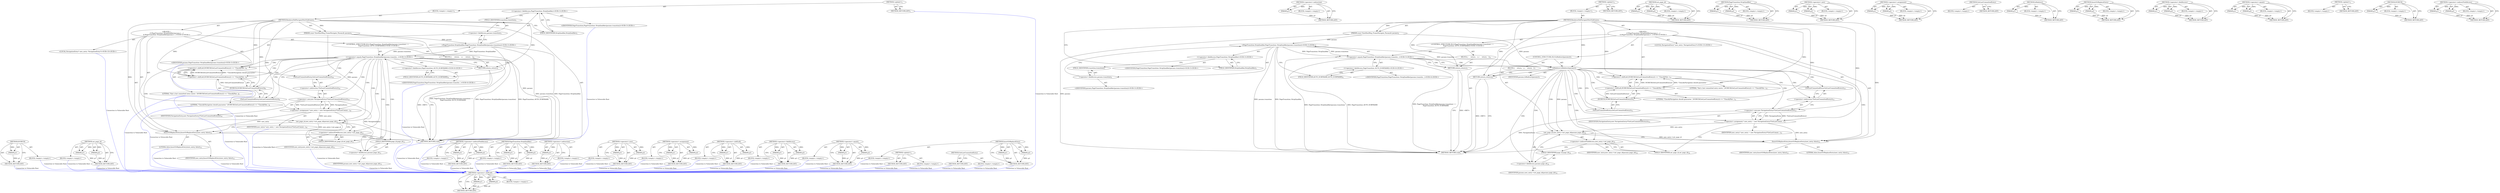 digraph "InsertOrReplaceEntry" {
vulnerable_99 [label=<(METHOD,&lt;operator&gt;.shiftLeft)>];
vulnerable_100 [label=<(PARAM,p1)>];
vulnerable_101 [label=<(PARAM,p2)>];
vulnerable_102 [label=<(BLOCK,&lt;empty&gt;,&lt;empty&gt;)>];
vulnerable_103 [label=<(METHOD_RETURN,ANY)>];
vulnerable_121 [label=<(METHOD,&lt;operator&gt;.indirection)>];
vulnerable_122 [label=<(PARAM,p1)>];
vulnerable_123 [label=<(BLOCK,&lt;empty&gt;,&lt;empty&gt;)>];
vulnerable_124 [label=<(METHOD_RETURN,ANY)>];
vulnerable_6 [label=<(METHOD,&lt;global&gt;)<SUB>1</SUB>>];
vulnerable_7 [label=<(BLOCK,&lt;empty&gt;,&lt;empty&gt;)<SUB>1</SUB>>];
vulnerable_8 [label=<(METHOD,RendererDidNavigateNewSubframe)<SUB>1</SUB>>];
vulnerable_9 [label=<(PARAM,const ViewHostMsg_FrameNavigate_Params&amp; params)<SUB>2</SUB>>];
vulnerable_10 [label="<(BLOCK,{
  if (PageTransition::StripQualifier(params.t...,{
  if (PageTransition::StripQualifier(params.t...)<SUB>2</SUB>>"];
vulnerable_11 [label="<(CONTROL_STRUCTURE,IF,if (PageTransition::StripQualifier(params.transition) ==
      PageTransition::AUTO_SUBFRAME))<SUB>3</SUB>>"];
vulnerable_12 [label="<(&lt;operator&gt;.equals,PageTransition::StripQualifier(params.transitio...)<SUB>3</SUB>>"];
vulnerable_13 [label="<(PageTransition.StripQualifier,PageTransition::StripQualifier(params.transition))<SUB>3</SUB>>"];
vulnerable_14 [label="<(&lt;operator&gt;.fieldAccess,PageTransition::StripQualifier)<SUB>3</SUB>>"];
vulnerable_15 [label="<(IDENTIFIER,PageTransition,PageTransition::StripQualifier(params.transition))<SUB>3</SUB>>"];
vulnerable_16 [label=<(FIELD_IDENTIFIER,StripQualifier,StripQualifier)<SUB>3</SUB>>];
vulnerable_17 [label=<(&lt;operator&gt;.fieldAccess,params.transition)<SUB>3</SUB>>];
vulnerable_18 [label="<(IDENTIFIER,params,PageTransition::StripQualifier(params.transition))<SUB>3</SUB>>"];
vulnerable_19 [label=<(FIELD_IDENTIFIER,transition,transition)<SUB>3</SUB>>];
vulnerable_20 [label="<(&lt;operator&gt;.fieldAccess,PageTransition::AUTO_SUBFRAME)<SUB>4</SUB>>"];
vulnerable_21 [label="<(IDENTIFIER,PageTransition,PageTransition::StripQualifier(params.transitio...)<SUB>4</SUB>>"];
vulnerable_22 [label=<(FIELD_IDENTIFIER,AUTO_SUBFRAME,AUTO_SUBFRAME)<SUB>4</SUB>>];
vulnerable_23 [label=<(BLOCK,{
     return;
   },{
     return;
   })<SUB>4</SUB>>];
vulnerable_24 [label=<(RETURN,return;,return;)<SUB>5</SUB>>];
vulnerable_25 [label=<(CONTROL_STRUCTURE,IF,if (IsRedirect(params)))<SUB>7</SUB>>];
vulnerable_26 [label=<(IsRedirect,IsRedirect(params))<SUB>7</SUB>>];
vulnerable_27 [label=<(IDENTIFIER,params,IsRedirect(params))<SUB>7</SUB>>];
vulnerable_28 [label=<(BLOCK,{
    return;
  },{
    return;
  })<SUB>7</SUB>>];
vulnerable_29 [label=<(RETURN,return;,return;)<SUB>8</SUB>>];
vulnerable_30 [label=<(&lt;operator&gt;.shiftLeft,DCHECK(GetLastCommittedEntry()) &lt;&lt; &quot;ClassifyNav...)<SUB>11</SUB>>];
vulnerable_31 [label=<(&lt;operator&gt;.shiftLeft,DCHECK(GetLastCommittedEntry()) &lt;&lt; &quot;ClassifyNav...)<SUB>11</SUB>>];
vulnerable_32 [label=<(DCHECK,DCHECK(GetLastCommittedEntry()))<SUB>11</SUB>>];
vulnerable_33 [label=<(GetLastCommittedEntry,GetLastCommittedEntry())<SUB>11</SUB>>];
vulnerable_34 [label=<(LITERAL,&quot;ClassifyNavigation should guarantee &quot;,DCHECK(GetLastCommittedEntry()) &lt;&lt; &quot;ClassifyNav...)<SUB>11</SUB>>];
vulnerable_35 [label=<(LITERAL,&quot;that a last committed entry exists.&quot;,DCHECK(GetLastCommittedEntry()) &lt;&lt; &quot;ClassifyNav...)<SUB>12</SUB>>];
vulnerable_36 [label="<(LOCAL,NavigationEntry* new_entry: NavigationEntry*)<SUB>13</SUB>>"];
vulnerable_37 [label=<(&lt;operator&gt;.assignment,* new_entry = new NavigationEntry(*GetLastCommi...)<SUB>13</SUB>>];
vulnerable_38 [label=<(IDENTIFIER,new_entry,* new_entry = new NavigationEntry(*GetLastCommi...)<SUB>13</SUB>>];
vulnerable_39 [label=<(&lt;operator&gt;.new,new NavigationEntry(*GetLastCommittedEntry()))<SUB>13</SUB>>];
vulnerable_40 [label=<(IDENTIFIER,NavigationEntry,new NavigationEntry(*GetLastCommittedEntry()))<SUB>13</SUB>>];
vulnerable_41 [label=<(&lt;operator&gt;.indirection,*GetLastCommittedEntry())<SUB>13</SUB>>];
vulnerable_42 [label=<(GetLastCommittedEntry,GetLastCommittedEntry())<SUB>13</SUB>>];
vulnerable_43 [label=<(set_page_id,new_entry-&gt;set_page_id(params.page_id))<SUB>14</SUB>>];
vulnerable_44 [label=<(&lt;operator&gt;.indirectFieldAccess,new_entry-&gt;set_page_id)<SUB>14</SUB>>];
vulnerable_45 [label=<(IDENTIFIER,new_entry,new_entry-&gt;set_page_id(params.page_id))<SUB>14</SUB>>];
vulnerable_46 [label=<(FIELD_IDENTIFIER,set_page_id,set_page_id)<SUB>14</SUB>>];
vulnerable_47 [label=<(&lt;operator&gt;.fieldAccess,params.page_id)<SUB>14</SUB>>];
vulnerable_48 [label=<(IDENTIFIER,params,new_entry-&gt;set_page_id(params.page_id))<SUB>14</SUB>>];
vulnerable_49 [label=<(FIELD_IDENTIFIER,page_id,page_id)<SUB>14</SUB>>];
vulnerable_50 [label=<(InsertOrReplaceEntry,InsertOrReplaceEntry(new_entry, false))<SUB>15</SUB>>];
vulnerable_51 [label=<(IDENTIFIER,new_entry,InsertOrReplaceEntry(new_entry, false))<SUB>15</SUB>>];
vulnerable_52 [label=<(LITERAL,false,InsertOrReplaceEntry(new_entry, false))<SUB>15</SUB>>];
vulnerable_53 [label=<(METHOD_RETURN,void)<SUB>1</SUB>>];
vulnerable_55 [label=<(METHOD_RETURN,ANY)<SUB>1</SUB>>];
vulnerable_125 [label=<(METHOD,set_page_id)>];
vulnerable_126 [label=<(PARAM,p1)>];
vulnerable_127 [label=<(PARAM,p2)>];
vulnerable_128 [label=<(BLOCK,&lt;empty&gt;,&lt;empty&gt;)>];
vulnerable_129 [label=<(METHOD_RETURN,ANY)>];
vulnerable_85 [label=<(METHOD,PageTransition.StripQualifier)>];
vulnerable_86 [label=<(PARAM,p1)>];
vulnerable_87 [label=<(PARAM,p2)>];
vulnerable_88 [label=<(BLOCK,&lt;empty&gt;,&lt;empty&gt;)>];
vulnerable_89 [label=<(METHOD_RETURN,ANY)>];
vulnerable_116 [label=<(METHOD,&lt;operator&gt;.new)>];
vulnerable_117 [label=<(PARAM,p1)>];
vulnerable_118 [label=<(PARAM,p2)>];
vulnerable_119 [label=<(BLOCK,&lt;empty&gt;,&lt;empty&gt;)>];
vulnerable_120 [label=<(METHOD_RETURN,ANY)>];
vulnerable_111 [label=<(METHOD,&lt;operator&gt;.assignment)>];
vulnerable_112 [label=<(PARAM,p1)>];
vulnerable_113 [label=<(PARAM,p2)>];
vulnerable_114 [label=<(BLOCK,&lt;empty&gt;,&lt;empty&gt;)>];
vulnerable_115 [label=<(METHOD_RETURN,ANY)>];
vulnerable_108 [label=<(METHOD,GetLastCommittedEntry)>];
vulnerable_109 [label=<(BLOCK,&lt;empty&gt;,&lt;empty&gt;)>];
vulnerable_110 [label=<(METHOD_RETURN,ANY)>];
vulnerable_95 [label=<(METHOD,IsRedirect)>];
vulnerable_96 [label=<(PARAM,p1)>];
vulnerable_97 [label=<(BLOCK,&lt;empty&gt;,&lt;empty&gt;)>];
vulnerable_98 [label=<(METHOD_RETURN,ANY)>];
vulnerable_135 [label=<(METHOD,InsertOrReplaceEntry)>];
vulnerable_136 [label=<(PARAM,p1)>];
vulnerable_137 [label=<(PARAM,p2)>];
vulnerable_138 [label=<(BLOCK,&lt;empty&gt;,&lt;empty&gt;)>];
vulnerable_139 [label=<(METHOD_RETURN,ANY)>];
vulnerable_90 [label=<(METHOD,&lt;operator&gt;.fieldAccess)>];
vulnerable_91 [label=<(PARAM,p1)>];
vulnerable_92 [label=<(PARAM,p2)>];
vulnerable_93 [label=<(BLOCK,&lt;empty&gt;,&lt;empty&gt;)>];
vulnerable_94 [label=<(METHOD_RETURN,ANY)>];
vulnerable_80 [label=<(METHOD,&lt;operator&gt;.equals)>];
vulnerable_81 [label=<(PARAM,p1)>];
vulnerable_82 [label=<(PARAM,p2)>];
vulnerable_83 [label=<(BLOCK,&lt;empty&gt;,&lt;empty&gt;)>];
vulnerable_84 [label=<(METHOD_RETURN,ANY)>];
vulnerable_74 [label=<(METHOD,&lt;global&gt;)<SUB>1</SUB>>];
vulnerable_75 [label=<(BLOCK,&lt;empty&gt;,&lt;empty&gt;)>];
vulnerable_76 [label=<(METHOD_RETURN,ANY)>];
vulnerable_104 [label=<(METHOD,DCHECK)>];
vulnerable_105 [label=<(PARAM,p1)>];
vulnerable_106 [label=<(BLOCK,&lt;empty&gt;,&lt;empty&gt;)>];
vulnerable_107 [label=<(METHOD_RETURN,ANY)>];
vulnerable_130 [label=<(METHOD,&lt;operator&gt;.indirectFieldAccess)>];
vulnerable_131 [label=<(PARAM,p1)>];
vulnerable_132 [label=<(PARAM,p2)>];
vulnerable_133 [label=<(BLOCK,&lt;empty&gt;,&lt;empty&gt;)>];
vulnerable_134 [label=<(METHOD_RETURN,ANY)>];
fixed_95 [label=<(METHOD,DCHECK)>];
fixed_96 [label=<(PARAM,p1)>];
fixed_97 [label=<(BLOCK,&lt;empty&gt;,&lt;empty&gt;)>];
fixed_98 [label=<(METHOD_RETURN,ANY)>];
fixed_116 [label=<(METHOD,set_page_id)>];
fixed_117 [label=<(PARAM,p1)>];
fixed_118 [label=<(PARAM,p2)>];
fixed_119 [label=<(BLOCK,&lt;empty&gt;,&lt;empty&gt;)>];
fixed_120 [label=<(METHOD_RETURN,ANY)>];
fixed_6 [label=<(METHOD,&lt;global&gt;)<SUB>1</SUB>>];
fixed_7 [label=<(BLOCK,&lt;empty&gt;,&lt;empty&gt;)<SUB>1</SUB>>];
fixed_8 [label=<(METHOD,RendererDidNavigateNewSubframe)<SUB>1</SUB>>];
fixed_9 [label=<(PARAM,const ViewHostMsg_FrameNavigate_Params&amp; params)<SUB>2</SUB>>];
fixed_10 [label="<(BLOCK,{
  if (PageTransition::StripQualifier(params.t...,{
  if (PageTransition::StripQualifier(params.t...)<SUB>2</SUB>>"];
fixed_11 [label="<(CONTROL_STRUCTURE,IF,if (PageTransition::StripQualifier(params.transition) ==
      PageTransition::AUTO_SUBFRAME))<SUB>3</SUB>>"];
fixed_12 [label="<(&lt;operator&gt;.equals,PageTransition::StripQualifier(params.transitio...)<SUB>3</SUB>>"];
fixed_13 [label="<(PageTransition.StripQualifier,PageTransition::StripQualifier(params.transition))<SUB>3</SUB>>"];
fixed_14 [label="<(&lt;operator&gt;.fieldAccess,PageTransition::StripQualifier)<SUB>3</SUB>>"];
fixed_15 [label="<(IDENTIFIER,PageTransition,PageTransition::StripQualifier(params.transition))<SUB>3</SUB>>"];
fixed_16 [label=<(FIELD_IDENTIFIER,StripQualifier,StripQualifier)<SUB>3</SUB>>];
fixed_17 [label=<(&lt;operator&gt;.fieldAccess,params.transition)<SUB>3</SUB>>];
fixed_18 [label="<(IDENTIFIER,params,PageTransition::StripQualifier(params.transition))<SUB>3</SUB>>"];
fixed_19 [label=<(FIELD_IDENTIFIER,transition,transition)<SUB>3</SUB>>];
fixed_20 [label="<(&lt;operator&gt;.fieldAccess,PageTransition::AUTO_SUBFRAME)<SUB>4</SUB>>"];
fixed_21 [label="<(IDENTIFIER,PageTransition,PageTransition::StripQualifier(params.transitio...)<SUB>4</SUB>>"];
fixed_22 [label=<(FIELD_IDENTIFIER,AUTO_SUBFRAME,AUTO_SUBFRAME)<SUB>4</SUB>>];
fixed_23 [label=<(BLOCK,{
     return;
   },{
     return;
   })<SUB>4</SUB>>];
fixed_24 [label=<(RETURN,return;,return;)<SUB>5</SUB>>];
fixed_25 [label=<(&lt;operator&gt;.shiftLeft,DCHECK(GetLastCommittedEntry()) &lt;&lt; &quot;ClassifyNav...)<SUB>8</SUB>>];
fixed_26 [label=<(&lt;operator&gt;.shiftLeft,DCHECK(GetLastCommittedEntry()) &lt;&lt; &quot;ClassifyNav...)<SUB>8</SUB>>];
fixed_27 [label=<(DCHECK,DCHECK(GetLastCommittedEntry()))<SUB>8</SUB>>];
fixed_28 [label=<(GetLastCommittedEntry,GetLastCommittedEntry())<SUB>8</SUB>>];
fixed_29 [label=<(LITERAL,&quot;ClassifyNavigation should guarantee &quot;,DCHECK(GetLastCommittedEntry()) &lt;&lt; &quot;ClassifyNav...)<SUB>8</SUB>>];
fixed_30 [label=<(LITERAL,&quot;that a last committed entry exists.&quot;,DCHECK(GetLastCommittedEntry()) &lt;&lt; &quot;ClassifyNav...)<SUB>9</SUB>>];
fixed_31 [label="<(LOCAL,NavigationEntry* new_entry: NavigationEntry*)<SUB>10</SUB>>"];
fixed_32 [label=<(&lt;operator&gt;.assignment,* new_entry = new NavigationEntry(*GetLastCommi...)<SUB>10</SUB>>];
fixed_33 [label=<(IDENTIFIER,new_entry,* new_entry = new NavigationEntry(*GetLastCommi...)<SUB>10</SUB>>];
fixed_34 [label=<(&lt;operator&gt;.new,new NavigationEntry(*GetLastCommittedEntry()))<SUB>10</SUB>>];
fixed_35 [label=<(IDENTIFIER,NavigationEntry,new NavigationEntry(*GetLastCommittedEntry()))<SUB>10</SUB>>];
fixed_36 [label=<(&lt;operator&gt;.indirection,*GetLastCommittedEntry())<SUB>10</SUB>>];
fixed_37 [label=<(GetLastCommittedEntry,GetLastCommittedEntry())<SUB>10</SUB>>];
fixed_38 [label=<(set_page_id,new_entry-&gt;set_page_id(params.page_id))<SUB>11</SUB>>];
fixed_39 [label=<(&lt;operator&gt;.indirectFieldAccess,new_entry-&gt;set_page_id)<SUB>11</SUB>>];
fixed_40 [label=<(IDENTIFIER,new_entry,new_entry-&gt;set_page_id(params.page_id))<SUB>11</SUB>>];
fixed_41 [label=<(FIELD_IDENTIFIER,set_page_id,set_page_id)<SUB>11</SUB>>];
fixed_42 [label=<(&lt;operator&gt;.fieldAccess,params.page_id)<SUB>11</SUB>>];
fixed_43 [label=<(IDENTIFIER,params,new_entry-&gt;set_page_id(params.page_id))<SUB>11</SUB>>];
fixed_44 [label=<(FIELD_IDENTIFIER,page_id,page_id)<SUB>11</SUB>>];
fixed_45 [label=<(InsertOrReplaceEntry,InsertOrReplaceEntry(new_entry, false))<SUB>12</SUB>>];
fixed_46 [label=<(IDENTIFIER,new_entry,InsertOrReplaceEntry(new_entry, false))<SUB>12</SUB>>];
fixed_47 [label=<(LITERAL,false,InsertOrReplaceEntry(new_entry, false))<SUB>12</SUB>>];
fixed_48 [label=<(METHOD_RETURN,void)<SUB>1</SUB>>];
fixed_50 [label=<(METHOD_RETURN,ANY)<SUB>1</SUB>>];
fixed_121 [label=<(METHOD,&lt;operator&gt;.indirectFieldAccess)>];
fixed_122 [label=<(PARAM,p1)>];
fixed_123 [label=<(PARAM,p2)>];
fixed_124 [label=<(BLOCK,&lt;empty&gt;,&lt;empty&gt;)>];
fixed_125 [label=<(METHOD_RETURN,ANY)>];
fixed_80 [label=<(METHOD,PageTransition.StripQualifier)>];
fixed_81 [label=<(PARAM,p1)>];
fixed_82 [label=<(PARAM,p2)>];
fixed_83 [label=<(BLOCK,&lt;empty&gt;,&lt;empty&gt;)>];
fixed_84 [label=<(METHOD_RETURN,ANY)>];
fixed_112 [label=<(METHOD,&lt;operator&gt;.indirection)>];
fixed_113 [label=<(PARAM,p1)>];
fixed_114 [label=<(BLOCK,&lt;empty&gt;,&lt;empty&gt;)>];
fixed_115 [label=<(METHOD_RETURN,ANY)>];
fixed_107 [label=<(METHOD,&lt;operator&gt;.new)>];
fixed_108 [label=<(PARAM,p1)>];
fixed_109 [label=<(PARAM,p2)>];
fixed_110 [label=<(BLOCK,&lt;empty&gt;,&lt;empty&gt;)>];
fixed_111 [label=<(METHOD_RETURN,ANY)>];
fixed_102 [label=<(METHOD,&lt;operator&gt;.assignment)>];
fixed_103 [label=<(PARAM,p1)>];
fixed_104 [label=<(PARAM,p2)>];
fixed_105 [label=<(BLOCK,&lt;empty&gt;,&lt;empty&gt;)>];
fixed_106 [label=<(METHOD_RETURN,ANY)>];
fixed_90 [label=<(METHOD,&lt;operator&gt;.shiftLeft)>];
fixed_91 [label=<(PARAM,p1)>];
fixed_92 [label=<(PARAM,p2)>];
fixed_93 [label=<(BLOCK,&lt;empty&gt;,&lt;empty&gt;)>];
fixed_94 [label=<(METHOD_RETURN,ANY)>];
fixed_85 [label=<(METHOD,&lt;operator&gt;.fieldAccess)>];
fixed_86 [label=<(PARAM,p1)>];
fixed_87 [label=<(PARAM,p2)>];
fixed_88 [label=<(BLOCK,&lt;empty&gt;,&lt;empty&gt;)>];
fixed_89 [label=<(METHOD_RETURN,ANY)>];
fixed_75 [label=<(METHOD,&lt;operator&gt;.equals)>];
fixed_76 [label=<(PARAM,p1)>];
fixed_77 [label=<(PARAM,p2)>];
fixed_78 [label=<(BLOCK,&lt;empty&gt;,&lt;empty&gt;)>];
fixed_79 [label=<(METHOD_RETURN,ANY)>];
fixed_69 [label=<(METHOD,&lt;global&gt;)<SUB>1</SUB>>];
fixed_70 [label=<(BLOCK,&lt;empty&gt;,&lt;empty&gt;)>];
fixed_71 [label=<(METHOD_RETURN,ANY)>];
fixed_99 [label=<(METHOD,GetLastCommittedEntry)>];
fixed_100 [label=<(BLOCK,&lt;empty&gt;,&lt;empty&gt;)>];
fixed_101 [label=<(METHOD_RETURN,ANY)>];
fixed_126 [label=<(METHOD,InsertOrReplaceEntry)>];
fixed_127 [label=<(PARAM,p1)>];
fixed_128 [label=<(PARAM,p2)>];
fixed_129 [label=<(BLOCK,&lt;empty&gt;,&lt;empty&gt;)>];
fixed_130 [label=<(METHOD_RETURN,ANY)>];
vulnerable_99 -> vulnerable_100  [key=0, label="AST: "];
vulnerable_99 -> vulnerable_100  [key=1, label="DDG: "];
vulnerable_99 -> vulnerable_102  [key=0, label="AST: "];
vulnerable_99 -> vulnerable_101  [key=0, label="AST: "];
vulnerable_99 -> vulnerable_101  [key=1, label="DDG: "];
vulnerable_99 -> vulnerable_103  [key=0, label="AST: "];
vulnerable_99 -> vulnerable_103  [key=1, label="CFG: "];
vulnerable_100 -> vulnerable_103  [key=0, label="DDG: p1"];
vulnerable_101 -> vulnerable_103  [key=0, label="DDG: p2"];
vulnerable_121 -> vulnerable_122  [key=0, label="AST: "];
vulnerable_121 -> vulnerable_122  [key=1, label="DDG: "];
vulnerable_121 -> vulnerable_123  [key=0, label="AST: "];
vulnerable_121 -> vulnerable_124  [key=0, label="AST: "];
vulnerable_121 -> vulnerable_124  [key=1, label="CFG: "];
vulnerable_122 -> vulnerable_124  [key=0, label="DDG: p1"];
vulnerable_6 -> vulnerable_7  [key=0, label="AST: "];
vulnerable_6 -> vulnerable_55  [key=0, label="AST: "];
vulnerable_6 -> vulnerable_55  [key=1, label="CFG: "];
vulnerable_7 -> vulnerable_8  [key=0, label="AST: "];
vulnerable_8 -> vulnerable_9  [key=0, label="AST: "];
vulnerable_8 -> vulnerable_9  [key=1, label="DDG: "];
vulnerable_8 -> vulnerable_10  [key=0, label="AST: "];
vulnerable_8 -> vulnerable_53  [key=0, label="AST: "];
vulnerable_8 -> vulnerable_16  [key=0, label="CFG: "];
vulnerable_8 -> vulnerable_30  [key=0, label="DDG: "];
vulnerable_8 -> vulnerable_50  [key=0, label="DDG: "];
vulnerable_8 -> vulnerable_24  [key=0, label="DDG: "];
vulnerable_8 -> vulnerable_26  [key=0, label="DDG: "];
vulnerable_8 -> vulnerable_29  [key=0, label="DDG: "];
vulnerable_8 -> vulnerable_31  [key=0, label="DDG: "];
vulnerable_8 -> vulnerable_39  [key=0, label="DDG: "];
vulnerable_8 -> vulnerable_32  [key=0, label="DDG: "];
vulnerable_9 -> vulnerable_53  [key=0, label="DDG: params"];
vulnerable_9 -> vulnerable_26  [key=0, label="DDG: params"];
vulnerable_9 -> vulnerable_13  [key=0, label="DDG: params"];
vulnerable_10 -> vulnerable_11  [key=0, label="AST: "];
vulnerable_10 -> vulnerable_25  [key=0, label="AST: "];
vulnerable_10 -> vulnerable_30  [key=0, label="AST: "];
vulnerable_10 -> vulnerable_36  [key=0, label="AST: "];
vulnerable_10 -> vulnerable_37  [key=0, label="AST: "];
vulnerable_10 -> vulnerable_43  [key=0, label="AST: "];
vulnerable_10 -> vulnerable_50  [key=0, label="AST: "];
vulnerable_11 -> vulnerable_12  [key=0, label="AST: "];
vulnerable_11 -> vulnerable_23  [key=0, label="AST: "];
vulnerable_12 -> vulnerable_13  [key=0, label="AST: "];
vulnerable_12 -> vulnerable_20  [key=0, label="AST: "];
vulnerable_12 -> vulnerable_24  [key=0, label="CFG: "];
vulnerable_12 -> vulnerable_24  [key=1, label="CDG: "];
vulnerable_12 -> vulnerable_26  [key=0, label="CFG: "];
vulnerable_12 -> vulnerable_26  [key=1, label="CDG: "];
vulnerable_12 -> vulnerable_53  [key=0, label="DDG: PageTransition::StripQualifier(params.transition)"];
vulnerable_12 -> vulnerable_53  [key=1, label="DDG: PageTransition::AUTO_SUBFRAME"];
vulnerable_12 -> vulnerable_53  [key=2, label="DDG: PageTransition::StripQualifier(params.transition) ==
      PageTransition::AUTO_SUBFRAME"];
vulnerable_13 -> vulnerable_14  [key=0, label="AST: "];
vulnerable_13 -> vulnerable_17  [key=0, label="AST: "];
vulnerable_13 -> vulnerable_22  [key=0, label="CFG: "];
vulnerable_13 -> vulnerable_53  [key=0, label="DDG: PageTransition::StripQualifier"];
vulnerable_13 -> vulnerable_53  [key=1, label="DDG: params.transition"];
vulnerable_13 -> vulnerable_12  [key=0, label="DDG: PageTransition::StripQualifier"];
vulnerable_13 -> vulnerable_12  [key=1, label="DDG: params.transition"];
vulnerable_13 -> vulnerable_26  [key=0, label="DDG: params.transition"];
vulnerable_14 -> vulnerable_15  [key=0, label="AST: "];
vulnerable_14 -> vulnerable_16  [key=0, label="AST: "];
vulnerable_14 -> vulnerable_19  [key=0, label="CFG: "];
vulnerable_16 -> vulnerable_14  [key=0, label="CFG: "];
vulnerable_17 -> vulnerable_18  [key=0, label="AST: "];
vulnerable_17 -> vulnerable_19  [key=0, label="AST: "];
vulnerable_17 -> vulnerable_13  [key=0, label="CFG: "];
vulnerable_19 -> vulnerable_17  [key=0, label="CFG: "];
vulnerable_20 -> vulnerable_21  [key=0, label="AST: "];
vulnerable_20 -> vulnerable_22  [key=0, label="AST: "];
vulnerable_20 -> vulnerable_12  [key=0, label="CFG: "];
vulnerable_22 -> vulnerable_20  [key=0, label="CFG: "];
vulnerable_23 -> vulnerable_24  [key=0, label="AST: "];
vulnerable_24 -> vulnerable_53  [key=0, label="CFG: "];
vulnerable_24 -> vulnerable_53  [key=1, label="DDG: &lt;RET&gt;"];
vulnerable_25 -> vulnerable_26  [key=0, label="AST: "];
vulnerable_25 -> vulnerable_28  [key=0, label="AST: "];
vulnerable_26 -> vulnerable_27  [key=0, label="AST: "];
vulnerable_26 -> vulnerable_29  [key=0, label="CFG: "];
vulnerable_26 -> vulnerable_29  [key=1, label="CDG: "];
vulnerable_26 -> vulnerable_33  [key=0, label="CFG: "];
vulnerable_26 -> vulnerable_33  [key=1, label="CDG: "];
vulnerable_26 -> vulnerable_43  [key=0, label="DDG: params"];
vulnerable_26 -> vulnerable_43  [key=1, label="CDG: "];
vulnerable_26 -> vulnerable_47  [key=0, label="CDG: "];
vulnerable_26 -> vulnerable_30  [key=0, label="CDG: "];
vulnerable_26 -> vulnerable_32  [key=0, label="CDG: "];
vulnerable_26 -> vulnerable_49  [key=0, label="CDG: "];
vulnerable_26 -> vulnerable_42  [key=0, label="CDG: "];
vulnerable_26 -> vulnerable_37  [key=0, label="CDG: "];
vulnerable_26 -> vulnerable_46  [key=0, label="CDG: "];
vulnerable_26 -> vulnerable_41  [key=0, label="CDG: "];
vulnerable_26 -> vulnerable_50  [key=0, label="CDG: "];
vulnerable_26 -> vulnerable_44  [key=0, label="CDG: "];
vulnerable_26 -> vulnerable_39  [key=0, label="CDG: "];
vulnerable_26 -> vulnerable_31  [key=0, label="CDG: "];
vulnerable_28 -> vulnerable_29  [key=0, label="AST: "];
vulnerable_29 -> vulnerable_53  [key=0, label="CFG: "];
vulnerable_29 -> vulnerable_53  [key=1, label="DDG: &lt;RET&gt;"];
vulnerable_30 -> vulnerable_31  [key=0, label="AST: "];
vulnerable_30 -> vulnerable_35  [key=0, label="AST: "];
vulnerable_30 -> vulnerable_42  [key=0, label="CFG: "];
vulnerable_31 -> vulnerable_32  [key=0, label="AST: "];
vulnerable_31 -> vulnerable_34  [key=0, label="AST: "];
vulnerable_31 -> vulnerable_30  [key=0, label="CFG: "];
vulnerable_31 -> vulnerable_30  [key=1, label="DDG: DCHECK(GetLastCommittedEntry())"];
vulnerable_31 -> vulnerable_30  [key=2, label="DDG: &quot;ClassifyNavigation should guarantee &quot;"];
vulnerable_32 -> vulnerable_33  [key=0, label="AST: "];
vulnerable_32 -> vulnerable_31  [key=0, label="CFG: "];
vulnerable_32 -> vulnerable_31  [key=1, label="DDG: GetLastCommittedEntry()"];
vulnerable_33 -> vulnerable_32  [key=0, label="CFG: "];
vulnerable_37 -> vulnerable_38  [key=0, label="AST: "];
vulnerable_37 -> vulnerable_39  [key=0, label="AST: "];
vulnerable_37 -> vulnerable_46  [key=0, label="CFG: "];
vulnerable_37 -> vulnerable_43  [key=0, label="DDG: new_entry"];
vulnerable_37 -> vulnerable_50  [key=0, label="DDG: new_entry"];
vulnerable_39 -> vulnerable_40  [key=0, label="AST: "];
vulnerable_39 -> vulnerable_41  [key=0, label="AST: "];
vulnerable_39 -> vulnerable_37  [key=0, label="CFG: "];
vulnerable_39 -> vulnerable_37  [key=1, label="DDG: NavigationEntry"];
vulnerable_39 -> vulnerable_37  [key=2, label="DDG: *GetLastCommittedEntry()"];
vulnerable_39 -> vulnerable_53  [key=0, label="DDG: NavigationEntry"];
vulnerable_41 -> vulnerable_42  [key=0, label="AST: "];
vulnerable_41 -> vulnerable_39  [key=0, label="CFG: "];
vulnerable_42 -> vulnerable_41  [key=0, label="CFG: "];
vulnerable_43 -> vulnerable_44  [key=0, label="AST: "];
vulnerable_43 -> vulnerable_47  [key=0, label="AST: "];
vulnerable_43 -> vulnerable_50  [key=0, label="CFG: "];
vulnerable_43 -> vulnerable_50  [key=1, label="DDG: new_entry-&gt;set_page_id"];
vulnerable_44 -> vulnerable_45  [key=0, label="AST: "];
vulnerable_44 -> vulnerable_46  [key=0, label="AST: "];
vulnerable_44 -> vulnerable_49  [key=0, label="CFG: "];
vulnerable_46 -> vulnerable_44  [key=0, label="CFG: "];
vulnerable_47 -> vulnerable_48  [key=0, label="AST: "];
vulnerable_47 -> vulnerable_49  [key=0, label="AST: "];
vulnerable_47 -> vulnerable_43  [key=0, label="CFG: "];
vulnerable_49 -> vulnerable_47  [key=0, label="CFG: "];
vulnerable_50 -> vulnerable_51  [key=0, label="AST: "];
vulnerable_50 -> vulnerable_52  [key=0, label="AST: "];
vulnerable_50 -> vulnerable_53  [key=0, label="CFG: "];
vulnerable_125 -> vulnerable_126  [key=0, label="AST: "];
vulnerable_125 -> vulnerable_126  [key=1, label="DDG: "];
vulnerable_125 -> vulnerable_128  [key=0, label="AST: "];
vulnerable_125 -> vulnerable_127  [key=0, label="AST: "];
vulnerable_125 -> vulnerable_127  [key=1, label="DDG: "];
vulnerable_125 -> vulnerable_129  [key=0, label="AST: "];
vulnerable_125 -> vulnerable_129  [key=1, label="CFG: "];
vulnerable_126 -> vulnerable_129  [key=0, label="DDG: p1"];
vulnerable_127 -> vulnerable_129  [key=0, label="DDG: p2"];
vulnerable_85 -> vulnerable_86  [key=0, label="AST: "];
vulnerable_85 -> vulnerable_86  [key=1, label="DDG: "];
vulnerable_85 -> vulnerable_88  [key=0, label="AST: "];
vulnerable_85 -> vulnerable_87  [key=0, label="AST: "];
vulnerable_85 -> vulnerable_87  [key=1, label="DDG: "];
vulnerable_85 -> vulnerable_89  [key=0, label="AST: "];
vulnerable_85 -> vulnerable_89  [key=1, label="CFG: "];
vulnerable_86 -> vulnerable_89  [key=0, label="DDG: p1"];
vulnerable_87 -> vulnerable_89  [key=0, label="DDG: p2"];
vulnerable_116 -> vulnerable_117  [key=0, label="AST: "];
vulnerable_116 -> vulnerable_117  [key=1, label="DDG: "];
vulnerable_116 -> vulnerable_119  [key=0, label="AST: "];
vulnerable_116 -> vulnerable_118  [key=0, label="AST: "];
vulnerable_116 -> vulnerable_118  [key=1, label="DDG: "];
vulnerable_116 -> vulnerable_120  [key=0, label="AST: "];
vulnerable_116 -> vulnerable_120  [key=1, label="CFG: "];
vulnerable_117 -> vulnerable_120  [key=0, label="DDG: p1"];
vulnerable_118 -> vulnerable_120  [key=0, label="DDG: p2"];
vulnerable_111 -> vulnerable_112  [key=0, label="AST: "];
vulnerable_111 -> vulnerable_112  [key=1, label="DDG: "];
vulnerable_111 -> vulnerable_114  [key=0, label="AST: "];
vulnerable_111 -> vulnerable_113  [key=0, label="AST: "];
vulnerable_111 -> vulnerable_113  [key=1, label="DDG: "];
vulnerable_111 -> vulnerable_115  [key=0, label="AST: "];
vulnerable_111 -> vulnerable_115  [key=1, label="CFG: "];
vulnerable_112 -> vulnerable_115  [key=0, label="DDG: p1"];
vulnerable_113 -> vulnerable_115  [key=0, label="DDG: p2"];
vulnerable_108 -> vulnerable_109  [key=0, label="AST: "];
vulnerable_108 -> vulnerable_110  [key=0, label="AST: "];
vulnerable_108 -> vulnerable_110  [key=1, label="CFG: "];
vulnerable_95 -> vulnerable_96  [key=0, label="AST: "];
vulnerable_95 -> vulnerable_96  [key=1, label="DDG: "];
vulnerable_95 -> vulnerable_97  [key=0, label="AST: "];
vulnerable_95 -> vulnerable_98  [key=0, label="AST: "];
vulnerable_95 -> vulnerable_98  [key=1, label="CFG: "];
vulnerable_96 -> vulnerable_98  [key=0, label="DDG: p1"];
vulnerable_135 -> vulnerable_136  [key=0, label="AST: "];
vulnerable_135 -> vulnerable_136  [key=1, label="DDG: "];
vulnerable_135 -> vulnerable_138  [key=0, label="AST: "];
vulnerable_135 -> vulnerable_137  [key=0, label="AST: "];
vulnerable_135 -> vulnerable_137  [key=1, label="DDG: "];
vulnerable_135 -> vulnerable_139  [key=0, label="AST: "];
vulnerable_135 -> vulnerable_139  [key=1, label="CFG: "];
vulnerable_136 -> vulnerable_139  [key=0, label="DDG: p1"];
vulnerable_137 -> vulnerable_139  [key=0, label="DDG: p2"];
vulnerable_90 -> vulnerable_91  [key=0, label="AST: "];
vulnerable_90 -> vulnerable_91  [key=1, label="DDG: "];
vulnerable_90 -> vulnerable_93  [key=0, label="AST: "];
vulnerable_90 -> vulnerable_92  [key=0, label="AST: "];
vulnerable_90 -> vulnerable_92  [key=1, label="DDG: "];
vulnerable_90 -> vulnerable_94  [key=0, label="AST: "];
vulnerable_90 -> vulnerable_94  [key=1, label="CFG: "];
vulnerable_91 -> vulnerable_94  [key=0, label="DDG: p1"];
vulnerable_92 -> vulnerable_94  [key=0, label="DDG: p2"];
vulnerable_80 -> vulnerable_81  [key=0, label="AST: "];
vulnerable_80 -> vulnerable_81  [key=1, label="DDG: "];
vulnerable_80 -> vulnerable_83  [key=0, label="AST: "];
vulnerable_80 -> vulnerable_82  [key=0, label="AST: "];
vulnerable_80 -> vulnerable_82  [key=1, label="DDG: "];
vulnerable_80 -> vulnerable_84  [key=0, label="AST: "];
vulnerable_80 -> vulnerable_84  [key=1, label="CFG: "];
vulnerable_81 -> vulnerable_84  [key=0, label="DDG: p1"];
vulnerable_82 -> vulnerable_84  [key=0, label="DDG: p2"];
vulnerable_74 -> vulnerable_75  [key=0, label="AST: "];
vulnerable_74 -> vulnerable_76  [key=0, label="AST: "];
vulnerable_74 -> vulnerable_76  [key=1, label="CFG: "];
vulnerable_104 -> vulnerable_105  [key=0, label="AST: "];
vulnerable_104 -> vulnerable_105  [key=1, label="DDG: "];
vulnerable_104 -> vulnerable_106  [key=0, label="AST: "];
vulnerable_104 -> vulnerable_107  [key=0, label="AST: "];
vulnerable_104 -> vulnerable_107  [key=1, label="CFG: "];
vulnerable_105 -> vulnerable_107  [key=0, label="DDG: p1"];
vulnerable_130 -> vulnerable_131  [key=0, label="AST: "];
vulnerable_130 -> vulnerable_131  [key=1, label="DDG: "];
vulnerable_130 -> vulnerable_133  [key=0, label="AST: "];
vulnerable_130 -> vulnerable_132  [key=0, label="AST: "];
vulnerable_130 -> vulnerable_132  [key=1, label="DDG: "];
vulnerable_130 -> vulnerable_134  [key=0, label="AST: "];
vulnerable_130 -> vulnerable_134  [key=1, label="CFG: "];
vulnerable_131 -> vulnerable_134  [key=0, label="DDG: p1"];
vulnerable_132 -> vulnerable_134  [key=0, label="DDG: p2"];
fixed_95 -> fixed_96  [key=0, label="AST: "];
fixed_95 -> fixed_96  [key=1, label="DDG: "];
fixed_95 -> fixed_97  [key=0, label="AST: "];
fixed_95 -> fixed_98  [key=0, label="AST: "];
fixed_95 -> fixed_98  [key=1, label="CFG: "];
fixed_96 -> fixed_98  [key=0, label="DDG: p1"];
fixed_97 -> vulnerable_99  [color=blue, key=0, label="Connection to Vulnerable Root", penwidth="2.0", style=dashed];
fixed_98 -> vulnerable_99  [color=blue, key=0, label="Connection to Vulnerable Root", penwidth="2.0", style=dashed];
fixed_116 -> fixed_117  [key=0, label="AST: "];
fixed_116 -> fixed_117  [key=1, label="DDG: "];
fixed_116 -> fixed_119  [key=0, label="AST: "];
fixed_116 -> fixed_118  [key=0, label="AST: "];
fixed_116 -> fixed_118  [key=1, label="DDG: "];
fixed_116 -> fixed_120  [key=0, label="AST: "];
fixed_116 -> fixed_120  [key=1, label="CFG: "];
fixed_117 -> fixed_120  [key=0, label="DDG: p1"];
fixed_118 -> fixed_120  [key=0, label="DDG: p2"];
fixed_119 -> vulnerable_99  [color=blue, key=0, label="Connection to Vulnerable Root", penwidth="2.0", style=dashed];
fixed_120 -> vulnerable_99  [color=blue, key=0, label="Connection to Vulnerable Root", penwidth="2.0", style=dashed];
fixed_6 -> fixed_7  [key=0, label="AST: "];
fixed_6 -> fixed_50  [key=0, label="AST: "];
fixed_6 -> fixed_50  [key=1, label="CFG: "];
fixed_7 -> fixed_8  [key=0, label="AST: "];
fixed_8 -> fixed_9  [key=0, label="AST: "];
fixed_8 -> fixed_9  [key=1, label="DDG: "];
fixed_8 -> fixed_10  [key=0, label="AST: "];
fixed_8 -> fixed_48  [key=0, label="AST: "];
fixed_8 -> fixed_16  [key=0, label="CFG: "];
fixed_8 -> fixed_25  [key=0, label="DDG: "];
fixed_8 -> fixed_45  [key=0, label="DDG: "];
fixed_8 -> fixed_24  [key=0, label="DDG: "];
fixed_8 -> fixed_26  [key=0, label="DDG: "];
fixed_8 -> fixed_34  [key=0, label="DDG: "];
fixed_8 -> fixed_27  [key=0, label="DDG: "];
fixed_9 -> fixed_48  [key=0, label="DDG: params"];
fixed_9 -> fixed_38  [key=0, label="DDG: params"];
fixed_9 -> fixed_13  [key=0, label="DDG: params"];
fixed_10 -> fixed_11  [key=0, label="AST: "];
fixed_10 -> fixed_25  [key=0, label="AST: "];
fixed_10 -> fixed_31  [key=0, label="AST: "];
fixed_10 -> fixed_32  [key=0, label="AST: "];
fixed_10 -> fixed_38  [key=0, label="AST: "];
fixed_10 -> fixed_45  [key=0, label="AST: "];
fixed_11 -> fixed_12  [key=0, label="AST: "];
fixed_11 -> fixed_23  [key=0, label="AST: "];
fixed_12 -> fixed_13  [key=0, label="AST: "];
fixed_12 -> fixed_20  [key=0, label="AST: "];
fixed_12 -> fixed_24  [key=0, label="CFG: "];
fixed_12 -> fixed_24  [key=1, label="CDG: "];
fixed_12 -> fixed_28  [key=0, label="CFG: "];
fixed_12 -> fixed_28  [key=1, label="CDG: "];
fixed_12 -> fixed_48  [key=0, label="DDG: PageTransition::StripQualifier(params.transition)"];
fixed_12 -> fixed_48  [key=1, label="DDG: PageTransition::AUTO_SUBFRAME"];
fixed_12 -> fixed_48  [key=2, label="DDG: PageTransition::StripQualifier(params.transition) ==
      PageTransition::AUTO_SUBFRAME"];
fixed_12 -> fixed_34  [key=0, label="CDG: "];
fixed_12 -> fixed_32  [key=0, label="CDG: "];
fixed_12 -> fixed_26  [key=0, label="CDG: "];
fixed_12 -> fixed_42  [key=0, label="CDG: "];
fixed_12 -> fixed_36  [key=0, label="CDG: "];
fixed_12 -> fixed_44  [key=0, label="CDG: "];
fixed_12 -> fixed_37  [key=0, label="CDG: "];
fixed_12 -> fixed_38  [key=0, label="CDG: "];
fixed_12 -> fixed_25  [key=0, label="CDG: "];
fixed_12 -> fixed_41  [key=0, label="CDG: "];
fixed_12 -> fixed_45  [key=0, label="CDG: "];
fixed_12 -> fixed_39  [key=0, label="CDG: "];
fixed_12 -> fixed_27  [key=0, label="CDG: "];
fixed_13 -> fixed_14  [key=0, label="AST: "];
fixed_13 -> fixed_17  [key=0, label="AST: "];
fixed_13 -> fixed_22  [key=0, label="CFG: "];
fixed_13 -> fixed_48  [key=0, label="DDG: PageTransition::StripQualifier"];
fixed_13 -> fixed_48  [key=1, label="DDG: params.transition"];
fixed_13 -> fixed_12  [key=0, label="DDG: PageTransition::StripQualifier"];
fixed_13 -> fixed_12  [key=1, label="DDG: params.transition"];
fixed_14 -> fixed_15  [key=0, label="AST: "];
fixed_14 -> fixed_16  [key=0, label="AST: "];
fixed_14 -> fixed_19  [key=0, label="CFG: "];
fixed_15 -> vulnerable_99  [color=blue, key=0, label="Connection to Vulnerable Root", penwidth="2.0", style=dashed];
fixed_16 -> fixed_14  [key=0, label="CFG: "];
fixed_17 -> fixed_18  [key=0, label="AST: "];
fixed_17 -> fixed_19  [key=0, label="AST: "];
fixed_17 -> fixed_13  [key=0, label="CFG: "];
fixed_18 -> vulnerable_99  [color=blue, key=0, label="Connection to Vulnerable Root", penwidth="2.0", style=dashed];
fixed_19 -> fixed_17  [key=0, label="CFG: "];
fixed_20 -> fixed_21  [key=0, label="AST: "];
fixed_20 -> fixed_22  [key=0, label="AST: "];
fixed_20 -> fixed_12  [key=0, label="CFG: "];
fixed_21 -> vulnerable_99  [color=blue, key=0, label="Connection to Vulnerable Root", penwidth="2.0", style=dashed];
fixed_22 -> fixed_20  [key=0, label="CFG: "];
fixed_23 -> fixed_24  [key=0, label="AST: "];
fixed_24 -> fixed_48  [key=0, label="CFG: "];
fixed_24 -> fixed_48  [key=1, label="DDG: &lt;RET&gt;"];
fixed_25 -> fixed_26  [key=0, label="AST: "];
fixed_25 -> fixed_30  [key=0, label="AST: "];
fixed_25 -> fixed_37  [key=0, label="CFG: "];
fixed_26 -> fixed_27  [key=0, label="AST: "];
fixed_26 -> fixed_29  [key=0, label="AST: "];
fixed_26 -> fixed_25  [key=0, label="CFG: "];
fixed_26 -> fixed_25  [key=1, label="DDG: DCHECK(GetLastCommittedEntry())"];
fixed_26 -> fixed_25  [key=2, label="DDG: &quot;ClassifyNavigation should guarantee &quot;"];
fixed_27 -> fixed_28  [key=0, label="AST: "];
fixed_27 -> fixed_26  [key=0, label="CFG: "];
fixed_27 -> fixed_26  [key=1, label="DDG: GetLastCommittedEntry()"];
fixed_28 -> fixed_27  [key=0, label="CFG: "];
fixed_29 -> vulnerable_99  [color=blue, key=0, label="Connection to Vulnerable Root", penwidth="2.0", style=dashed];
fixed_30 -> vulnerable_99  [color=blue, key=0, label="Connection to Vulnerable Root", penwidth="2.0", style=dashed];
fixed_31 -> vulnerable_99  [color=blue, key=0, label="Connection to Vulnerable Root", penwidth="2.0", style=dashed];
fixed_32 -> fixed_33  [key=0, label="AST: "];
fixed_32 -> fixed_34  [key=0, label="AST: "];
fixed_32 -> fixed_41  [key=0, label="CFG: "];
fixed_32 -> fixed_38  [key=0, label="DDG: new_entry"];
fixed_32 -> fixed_45  [key=0, label="DDG: new_entry"];
fixed_33 -> vulnerable_99  [color=blue, key=0, label="Connection to Vulnerable Root", penwidth="2.0", style=dashed];
fixed_34 -> fixed_35  [key=0, label="AST: "];
fixed_34 -> fixed_36  [key=0, label="AST: "];
fixed_34 -> fixed_32  [key=0, label="CFG: "];
fixed_34 -> fixed_32  [key=1, label="DDG: NavigationEntry"];
fixed_34 -> fixed_32  [key=2, label="DDG: *GetLastCommittedEntry()"];
fixed_34 -> fixed_48  [key=0, label="DDG: NavigationEntry"];
fixed_35 -> vulnerable_99  [color=blue, key=0, label="Connection to Vulnerable Root", penwidth="2.0", style=dashed];
fixed_36 -> fixed_37  [key=0, label="AST: "];
fixed_36 -> fixed_34  [key=0, label="CFG: "];
fixed_37 -> fixed_36  [key=0, label="CFG: "];
fixed_38 -> fixed_39  [key=0, label="AST: "];
fixed_38 -> fixed_42  [key=0, label="AST: "];
fixed_38 -> fixed_45  [key=0, label="CFG: "];
fixed_38 -> fixed_45  [key=1, label="DDG: new_entry-&gt;set_page_id"];
fixed_39 -> fixed_40  [key=0, label="AST: "];
fixed_39 -> fixed_41  [key=0, label="AST: "];
fixed_39 -> fixed_44  [key=0, label="CFG: "];
fixed_40 -> vulnerable_99  [color=blue, key=0, label="Connection to Vulnerable Root", penwidth="2.0", style=dashed];
fixed_41 -> fixed_39  [key=0, label="CFG: "];
fixed_42 -> fixed_43  [key=0, label="AST: "];
fixed_42 -> fixed_44  [key=0, label="AST: "];
fixed_42 -> fixed_38  [key=0, label="CFG: "];
fixed_43 -> vulnerable_99  [color=blue, key=0, label="Connection to Vulnerable Root", penwidth="2.0", style=dashed];
fixed_44 -> fixed_42  [key=0, label="CFG: "];
fixed_45 -> fixed_46  [key=0, label="AST: "];
fixed_45 -> fixed_47  [key=0, label="AST: "];
fixed_45 -> fixed_48  [key=0, label="CFG: "];
fixed_46 -> vulnerable_99  [color=blue, key=0, label="Connection to Vulnerable Root", penwidth="2.0", style=dashed];
fixed_47 -> vulnerable_99  [color=blue, key=0, label="Connection to Vulnerable Root", penwidth="2.0", style=dashed];
fixed_48 -> vulnerable_99  [color=blue, key=0, label="Connection to Vulnerable Root", penwidth="2.0", style=dashed];
fixed_50 -> vulnerable_99  [color=blue, key=0, label="Connection to Vulnerable Root", penwidth="2.0", style=dashed];
fixed_121 -> fixed_122  [key=0, label="AST: "];
fixed_121 -> fixed_122  [key=1, label="DDG: "];
fixed_121 -> fixed_124  [key=0, label="AST: "];
fixed_121 -> fixed_123  [key=0, label="AST: "];
fixed_121 -> fixed_123  [key=1, label="DDG: "];
fixed_121 -> fixed_125  [key=0, label="AST: "];
fixed_121 -> fixed_125  [key=1, label="CFG: "];
fixed_122 -> fixed_125  [key=0, label="DDG: p1"];
fixed_123 -> fixed_125  [key=0, label="DDG: p2"];
fixed_124 -> vulnerable_99  [color=blue, key=0, label="Connection to Vulnerable Root", penwidth="2.0", style=dashed];
fixed_125 -> vulnerable_99  [color=blue, key=0, label="Connection to Vulnerable Root", penwidth="2.0", style=dashed];
fixed_80 -> fixed_81  [key=0, label="AST: "];
fixed_80 -> fixed_81  [key=1, label="DDG: "];
fixed_80 -> fixed_83  [key=0, label="AST: "];
fixed_80 -> fixed_82  [key=0, label="AST: "];
fixed_80 -> fixed_82  [key=1, label="DDG: "];
fixed_80 -> fixed_84  [key=0, label="AST: "];
fixed_80 -> fixed_84  [key=1, label="CFG: "];
fixed_81 -> fixed_84  [key=0, label="DDG: p1"];
fixed_82 -> fixed_84  [key=0, label="DDG: p2"];
fixed_83 -> vulnerable_99  [color=blue, key=0, label="Connection to Vulnerable Root", penwidth="2.0", style=dashed];
fixed_84 -> vulnerable_99  [color=blue, key=0, label="Connection to Vulnerable Root", penwidth="2.0", style=dashed];
fixed_112 -> fixed_113  [key=0, label="AST: "];
fixed_112 -> fixed_113  [key=1, label="DDG: "];
fixed_112 -> fixed_114  [key=0, label="AST: "];
fixed_112 -> fixed_115  [key=0, label="AST: "];
fixed_112 -> fixed_115  [key=1, label="CFG: "];
fixed_113 -> fixed_115  [key=0, label="DDG: p1"];
fixed_114 -> vulnerable_99  [color=blue, key=0, label="Connection to Vulnerable Root", penwidth="2.0", style=dashed];
fixed_115 -> vulnerable_99  [color=blue, key=0, label="Connection to Vulnerable Root", penwidth="2.0", style=dashed];
fixed_107 -> fixed_108  [key=0, label="AST: "];
fixed_107 -> fixed_108  [key=1, label="DDG: "];
fixed_107 -> fixed_110  [key=0, label="AST: "];
fixed_107 -> fixed_109  [key=0, label="AST: "];
fixed_107 -> fixed_109  [key=1, label="DDG: "];
fixed_107 -> fixed_111  [key=0, label="AST: "];
fixed_107 -> fixed_111  [key=1, label="CFG: "];
fixed_108 -> fixed_111  [key=0, label="DDG: p1"];
fixed_109 -> fixed_111  [key=0, label="DDG: p2"];
fixed_110 -> vulnerable_99  [color=blue, key=0, label="Connection to Vulnerable Root", penwidth="2.0", style=dashed];
fixed_111 -> vulnerable_99  [color=blue, key=0, label="Connection to Vulnerable Root", penwidth="2.0", style=dashed];
fixed_102 -> fixed_103  [key=0, label="AST: "];
fixed_102 -> fixed_103  [key=1, label="DDG: "];
fixed_102 -> fixed_105  [key=0, label="AST: "];
fixed_102 -> fixed_104  [key=0, label="AST: "];
fixed_102 -> fixed_104  [key=1, label="DDG: "];
fixed_102 -> fixed_106  [key=0, label="AST: "];
fixed_102 -> fixed_106  [key=1, label="CFG: "];
fixed_103 -> fixed_106  [key=0, label="DDG: p1"];
fixed_104 -> fixed_106  [key=0, label="DDG: p2"];
fixed_105 -> vulnerable_99  [color=blue, key=0, label="Connection to Vulnerable Root", penwidth="2.0", style=dashed];
fixed_106 -> vulnerable_99  [color=blue, key=0, label="Connection to Vulnerable Root", penwidth="2.0", style=dashed];
fixed_90 -> fixed_91  [key=0, label="AST: "];
fixed_90 -> fixed_91  [key=1, label="DDG: "];
fixed_90 -> fixed_93  [key=0, label="AST: "];
fixed_90 -> fixed_92  [key=0, label="AST: "];
fixed_90 -> fixed_92  [key=1, label="DDG: "];
fixed_90 -> fixed_94  [key=0, label="AST: "];
fixed_90 -> fixed_94  [key=1, label="CFG: "];
fixed_91 -> fixed_94  [key=0, label="DDG: p1"];
fixed_92 -> fixed_94  [key=0, label="DDG: p2"];
fixed_93 -> vulnerable_99  [color=blue, key=0, label="Connection to Vulnerable Root", penwidth="2.0", style=dashed];
fixed_94 -> vulnerable_99  [color=blue, key=0, label="Connection to Vulnerable Root", penwidth="2.0", style=dashed];
fixed_85 -> fixed_86  [key=0, label="AST: "];
fixed_85 -> fixed_86  [key=1, label="DDG: "];
fixed_85 -> fixed_88  [key=0, label="AST: "];
fixed_85 -> fixed_87  [key=0, label="AST: "];
fixed_85 -> fixed_87  [key=1, label="DDG: "];
fixed_85 -> fixed_89  [key=0, label="AST: "];
fixed_85 -> fixed_89  [key=1, label="CFG: "];
fixed_86 -> fixed_89  [key=0, label="DDG: p1"];
fixed_87 -> fixed_89  [key=0, label="DDG: p2"];
fixed_88 -> vulnerable_99  [color=blue, key=0, label="Connection to Vulnerable Root", penwidth="2.0", style=dashed];
fixed_89 -> vulnerable_99  [color=blue, key=0, label="Connection to Vulnerable Root", penwidth="2.0", style=dashed];
fixed_75 -> fixed_76  [key=0, label="AST: "];
fixed_75 -> fixed_76  [key=1, label="DDG: "];
fixed_75 -> fixed_78  [key=0, label="AST: "];
fixed_75 -> fixed_77  [key=0, label="AST: "];
fixed_75 -> fixed_77  [key=1, label="DDG: "];
fixed_75 -> fixed_79  [key=0, label="AST: "];
fixed_75 -> fixed_79  [key=1, label="CFG: "];
fixed_76 -> fixed_79  [key=0, label="DDG: p1"];
fixed_77 -> fixed_79  [key=0, label="DDG: p2"];
fixed_78 -> vulnerable_99  [color=blue, key=0, label="Connection to Vulnerable Root", penwidth="2.0", style=dashed];
fixed_79 -> vulnerable_99  [color=blue, key=0, label="Connection to Vulnerable Root", penwidth="2.0", style=dashed];
fixed_69 -> fixed_70  [key=0, label="AST: "];
fixed_69 -> fixed_71  [key=0, label="AST: "];
fixed_69 -> fixed_71  [key=1, label="CFG: "];
fixed_70 -> vulnerable_99  [color=blue, key=0, label="Connection to Vulnerable Root", penwidth="2.0", style=dashed];
fixed_71 -> vulnerable_99  [color=blue, key=0, label="Connection to Vulnerable Root", penwidth="2.0", style=dashed];
fixed_99 -> fixed_100  [key=0, label="AST: "];
fixed_99 -> fixed_101  [key=0, label="AST: "];
fixed_99 -> fixed_101  [key=1, label="CFG: "];
fixed_100 -> vulnerable_99  [color=blue, key=0, label="Connection to Vulnerable Root", penwidth="2.0", style=dashed];
fixed_101 -> vulnerable_99  [color=blue, key=0, label="Connection to Vulnerable Root", penwidth="2.0", style=dashed];
fixed_126 -> fixed_127  [key=0, label="AST: "];
fixed_126 -> fixed_127  [key=1, label="DDG: "];
fixed_126 -> fixed_129  [key=0, label="AST: "];
fixed_126 -> fixed_128  [key=0, label="AST: "];
fixed_126 -> fixed_128  [key=1, label="DDG: "];
fixed_126 -> fixed_130  [key=0, label="AST: "];
fixed_126 -> fixed_130  [key=1, label="CFG: "];
fixed_127 -> fixed_130  [key=0, label="DDG: p1"];
fixed_128 -> fixed_130  [key=0, label="DDG: p2"];
fixed_129 -> vulnerable_99  [color=blue, key=0, label="Connection to Vulnerable Root", penwidth="2.0", style=dashed];
fixed_130 -> vulnerable_99  [color=blue, key=0, label="Connection to Vulnerable Root", penwidth="2.0", style=dashed];
}
